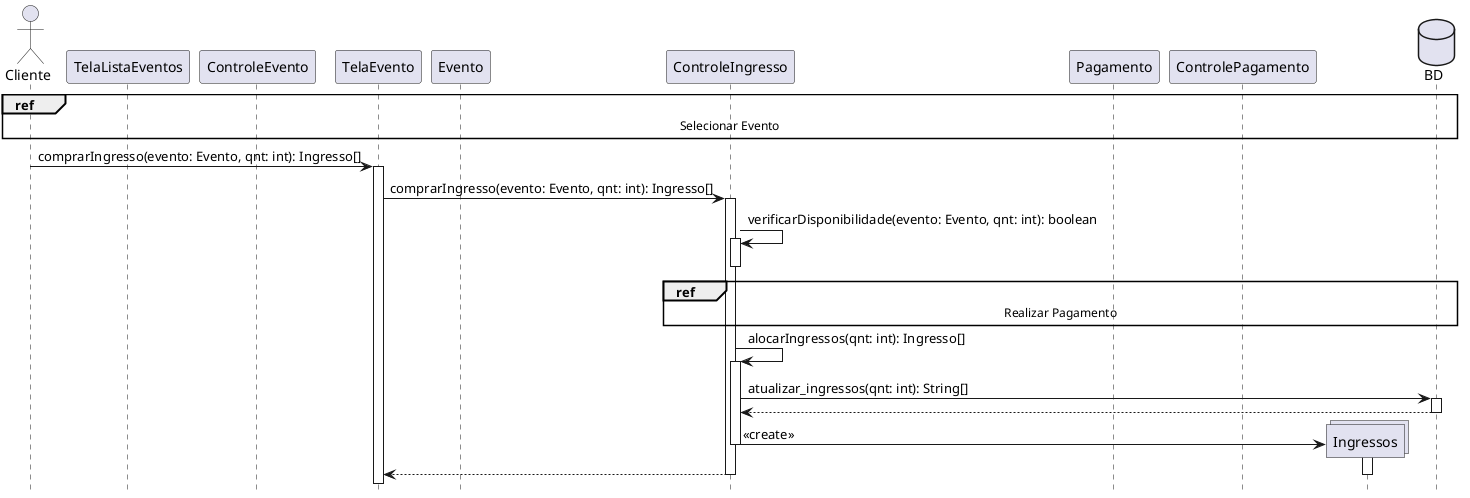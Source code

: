 @startuml
hide footbox
actor Cliente as cliente_ator
participant TelaListaEventos as tela_lista_eventos
participant ControleEvento as controle_evento
participant TelaEvento as tela_evento
participant Evento as evento
participant ControleIngresso as controle_ingresso
participant Pagamento as pagamento
participant ControlePagamento as controle_pagamento
collections Ingressos as ingressos

database BD as bd

ref over cliente_ator, tela_lista_eventos, controle_evento, evento, bd: Selecionar Evento

cliente_ator -> tela_evento: comprarIngresso(evento: Evento, qnt: int): Ingresso[]
activate tela_evento

tela_evento -> controle_ingresso: comprarIngresso(evento: Evento, qnt: int): Ingresso[]
activate controle_ingresso

controle_ingresso -> controle_ingresso: verificarDisponibilidade(evento: Evento, qnt: int): boolean
activate controle_ingresso
deactivate evento
deactivate controle_ingresso

ref over controle_ingresso, controle_pagamento, pagamento, bd: Realizar Pagamento

controle_ingresso -> controle_ingresso: alocarIngressos(qnt: int): Ingresso[]
activate controle_ingresso

controle_ingresso -> bd: atualizar_ingressos(qnt: int): String[]
activate bd

bd --> controle_ingresso
deactivate bd

controle_ingresso -> ingressos **: <<create>>
activate ingressos
deactivate controle_ingresso

controle_ingresso --> tela_evento
deactivate controle_ingresso
deactivate ingressos
@enduml
